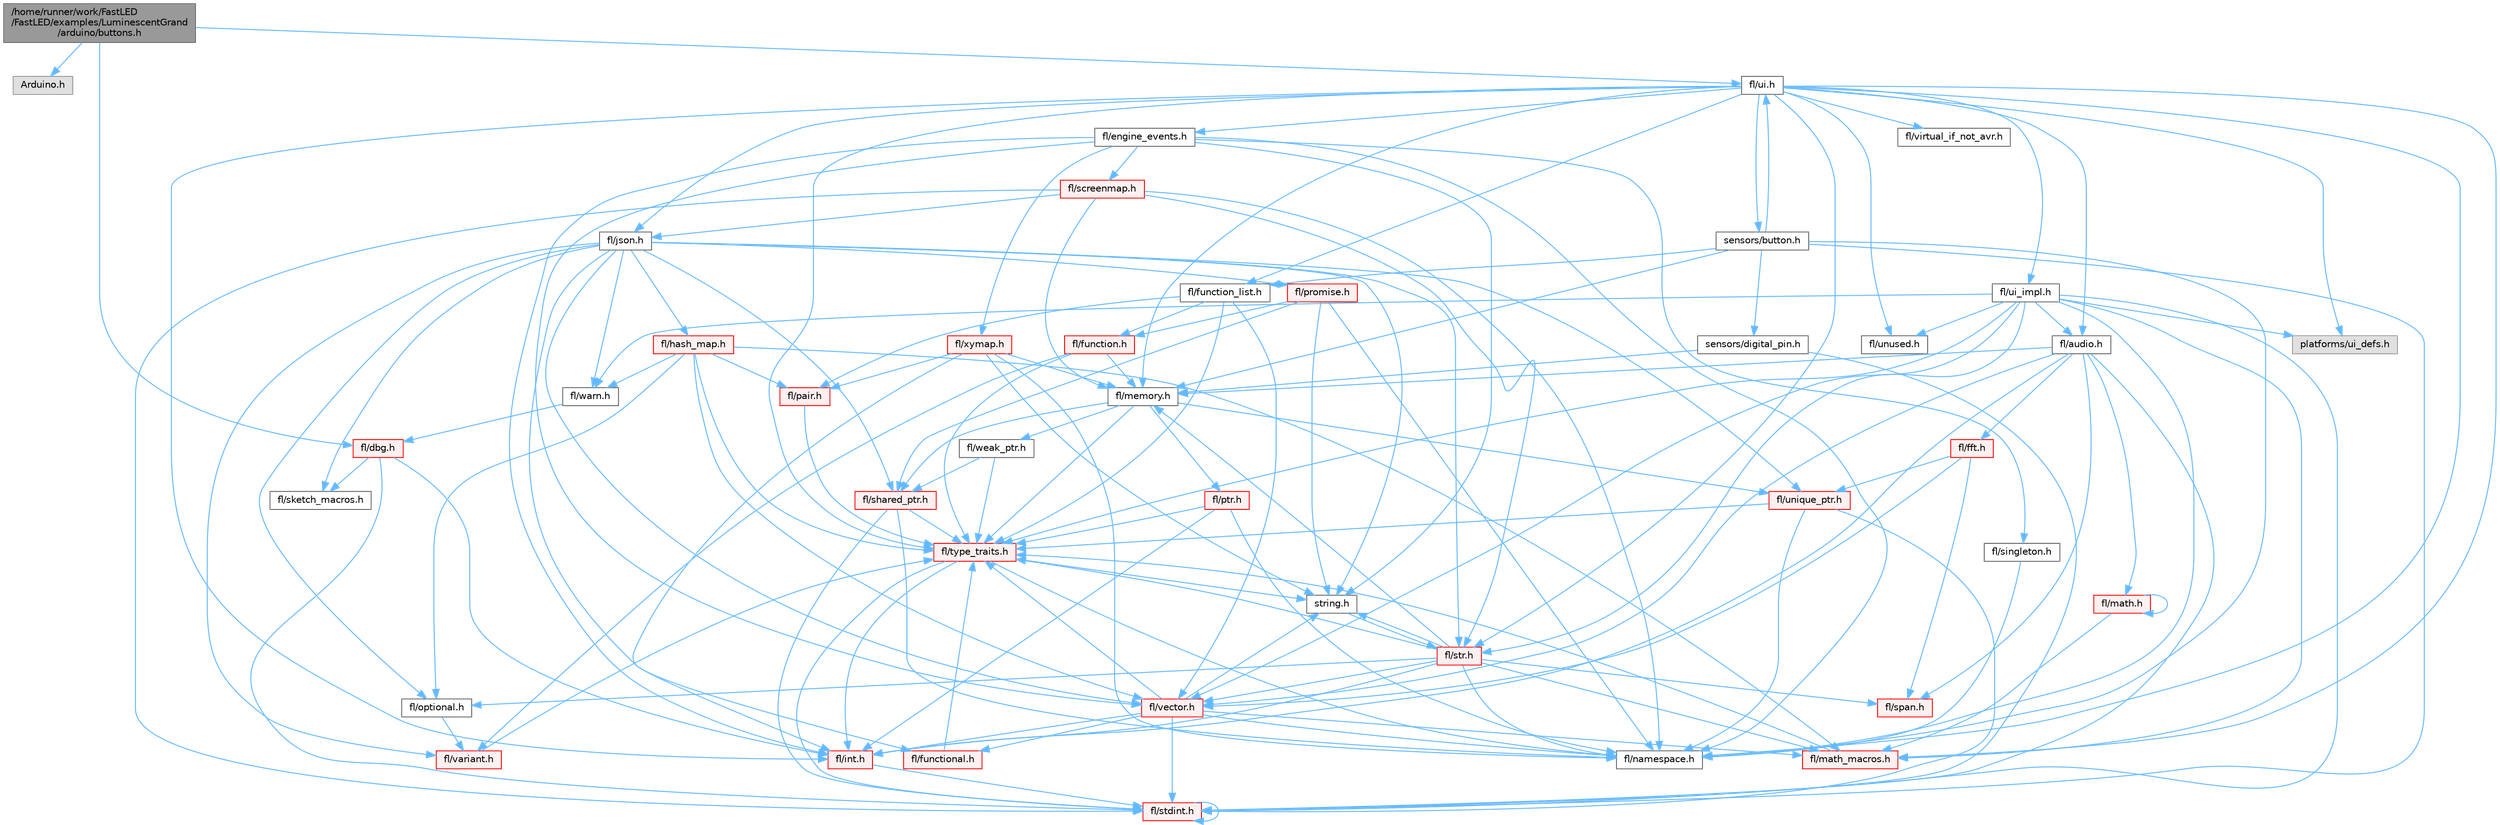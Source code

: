 digraph "/home/runner/work/FastLED/FastLED/examples/LuminescentGrand/arduino/buttons.h"
{
 // INTERACTIVE_SVG=YES
 // LATEX_PDF_SIZE
  bgcolor="transparent";
  edge [fontname=Helvetica,fontsize=10,labelfontname=Helvetica,labelfontsize=10];
  node [fontname=Helvetica,fontsize=10,shape=box,height=0.2,width=0.4];
  Node1 [id="Node000001",label="/home/runner/work/FastLED\l/FastLED/examples/LuminescentGrand\l/arduino/buttons.h",height=0.2,width=0.4,color="gray40", fillcolor="grey60", style="filled", fontcolor="black",tooltip=" "];
  Node1 -> Node2 [id="edge1_Node000001_Node000002",color="steelblue1",style="solid",tooltip=" "];
  Node2 [id="Node000002",label="Arduino.h",height=0.2,width=0.4,color="grey60", fillcolor="#E0E0E0", style="filled",tooltip=" "];
  Node1 -> Node3 [id="edge2_Node000001_Node000003",color="steelblue1",style="solid",tooltip=" "];
  Node3 [id="Node000003",label="fl/ui.h",height=0.2,width=0.4,color="grey40", fillcolor="white", style="filled",URL="$d9/d3b/ui_8h.html",tooltip=" "];
  Node3 -> Node4 [id="edge3_Node000003_Node000004",color="steelblue1",style="solid",tooltip=" "];
  Node4 [id="Node000004",label="fl/namespace.h",height=0.2,width=0.4,color="grey40", fillcolor="white", style="filled",URL="$df/d2a/namespace_8h.html",tooltip="Implements the FastLED namespace macros."];
  Node3 -> Node5 [id="edge4_Node000003_Node000005",color="steelblue1",style="solid",tooltip=" "];
  Node5 [id="Node000005",label="fl/memory.h",height=0.2,width=0.4,color="grey40", fillcolor="white", style="filled",URL="$dc/d18/memory_8h.html",tooltip=" "];
  Node5 -> Node6 [id="edge5_Node000005_Node000006",color="steelblue1",style="solid",tooltip=" "];
  Node6 [id="Node000006",label="fl/ptr.h",height=0.2,width=0.4,color="red", fillcolor="#FFF0F0", style="filled",URL="$dd/d98/ptr_8h.html",tooltip=" "];
  Node6 -> Node4 [id="edge6_Node000006_Node000004",color="steelblue1",style="solid",tooltip=" "];
  Node6 -> Node9 [id="edge7_Node000006_Node000009",color="steelblue1",style="solid",tooltip=" "];
  Node9 [id="Node000009",label="fl/type_traits.h",height=0.2,width=0.4,color="red", fillcolor="#FFF0F0", style="filled",URL="$df/d63/type__traits_8h.html",tooltip=" "];
  Node9 -> Node10 [id="edge8_Node000009_Node000010",color="steelblue1",style="solid",tooltip=" "];
  Node10 [id="Node000010",label="string.h",height=0.2,width=0.4,color="grey40", fillcolor="white", style="filled",URL="$da/d66/string_8h.html",tooltip=" "];
  Node10 -> Node11 [id="edge9_Node000010_Node000011",color="steelblue1",style="solid",tooltip=" "];
  Node11 [id="Node000011",label="fl/str.h",height=0.2,width=0.4,color="red", fillcolor="#FFF0F0", style="filled",URL="$d1/d93/str_8h.html",tooltip=" "];
  Node11 -> Node12 [id="edge10_Node000011_Node000012",color="steelblue1",style="solid",tooltip=" "];
  Node12 [id="Node000012",label="fl/int.h",height=0.2,width=0.4,color="red", fillcolor="#FFF0F0", style="filled",URL="$d3/d7e/int_8h.html",tooltip=" "];
  Node12 -> Node13 [id="edge11_Node000012_Node000013",color="steelblue1",style="solid",tooltip=" "];
  Node13 [id="Node000013",label="fl/stdint.h",height=0.2,width=0.4,color="red", fillcolor="#FFF0F0", style="filled",URL="$df/dd8/stdint_8h.html",tooltip=" "];
  Node13 -> Node13 [id="edge12_Node000013_Node000013",color="steelblue1",style="solid",tooltip=" "];
  Node11 -> Node10 [id="edge13_Node000011_Node000010",color="steelblue1",style="solid",tooltip=" "];
  Node11 -> Node21 [id="edge14_Node000011_Node000021",color="steelblue1",style="solid",tooltip=" "];
  Node21 [id="Node000021",label="fl/math_macros.h",height=0.2,width=0.4,color="red", fillcolor="#FFF0F0", style="filled",URL="$d8/db8/math__macros_8h.html",tooltip=" "];
  Node21 -> Node9 [id="edge15_Node000021_Node000009",color="steelblue1",style="solid",tooltip=" "];
  Node11 -> Node4 [id="edge16_Node000011_Node000004",color="steelblue1",style="solid",tooltip=" "];
  Node11 -> Node5 [id="edge17_Node000011_Node000005",color="steelblue1",style="solid",tooltip=" "];
  Node11 -> Node24 [id="edge18_Node000011_Node000024",color="steelblue1",style="solid",tooltip=" "];
  Node24 [id="Node000024",label="fl/optional.h",height=0.2,width=0.4,color="grey40", fillcolor="white", style="filled",URL="$dc/d62/optional_8h.html",tooltip=" "];
  Node24 -> Node25 [id="edge19_Node000024_Node000025",color="steelblue1",style="solid",tooltip=" "];
  Node25 [id="Node000025",label="fl/variant.h",height=0.2,width=0.4,color="red", fillcolor="#FFF0F0", style="filled",URL="$d6/d10/variant_8h.html",tooltip=" "];
  Node25 -> Node9 [id="edge20_Node000025_Node000009",color="steelblue1",style="solid",tooltip=" "];
  Node11 -> Node9 [id="edge21_Node000011_Node000009",color="steelblue1",style="solid",tooltip=" "];
  Node11 -> Node28 [id="edge22_Node000011_Node000028",color="steelblue1",style="solid",tooltip=" "];
  Node28 [id="Node000028",label="fl/vector.h",height=0.2,width=0.4,color="red", fillcolor="#FFF0F0", style="filled",URL="$d6/d68/vector_8h.html",tooltip=" "];
  Node28 -> Node13 [id="edge23_Node000028_Node000013",color="steelblue1",style="solid",tooltip=" "];
  Node28 -> Node12 [id="edge24_Node000028_Node000012",color="steelblue1",style="solid",tooltip=" "];
  Node28 -> Node10 [id="edge25_Node000028_Node000010",color="steelblue1",style="solid",tooltip=" "];
  Node28 -> Node29 [id="edge26_Node000028_Node000029",color="steelblue1",style="solid",tooltip=" "];
  Node29 [id="Node000029",label="fl/functional.h",height=0.2,width=0.4,color="red", fillcolor="#FFF0F0", style="filled",URL="$d8/dea/functional_8h.html",tooltip=" "];
  Node29 -> Node9 [id="edge27_Node000029_Node000009",color="steelblue1",style="solid",tooltip=" "];
  Node28 -> Node21 [id="edge28_Node000028_Node000021",color="steelblue1",style="solid",tooltip=" "];
  Node28 -> Node4 [id="edge29_Node000028_Node000004",color="steelblue1",style="solid",tooltip=" "];
  Node28 -> Node9 [id="edge30_Node000028_Node000009",color="steelblue1",style="solid",tooltip=" "];
  Node11 -> Node41 [id="edge31_Node000011_Node000041",color="steelblue1",style="solid",tooltip=" "];
  Node41 [id="Node000041",label="fl/span.h",height=0.2,width=0.4,color="red", fillcolor="#FFF0F0", style="filled",URL="$d4/d7a/span_8h.html",tooltip=" "];
  Node9 -> Node13 [id="edge32_Node000009_Node000013",color="steelblue1",style="solid",tooltip=" "];
  Node9 -> Node4 [id="edge33_Node000009_Node000004",color="steelblue1",style="solid",tooltip=" "];
  Node9 -> Node12 [id="edge34_Node000009_Node000012",color="steelblue1",style="solid",tooltip=" "];
  Node6 -> Node12 [id="edge35_Node000006_Node000012",color="steelblue1",style="solid",tooltip=" "];
  Node5 -> Node48 [id="edge36_Node000005_Node000048",color="steelblue1",style="solid",tooltip=" "];
  Node48 [id="Node000048",label="fl/shared_ptr.h",height=0.2,width=0.4,color="red", fillcolor="#FFF0F0", style="filled",URL="$df/d6a/shared__ptr_8h.html",tooltip=" "];
  Node48 -> Node4 [id="edge37_Node000048_Node000004",color="steelblue1",style="solid",tooltip=" "];
  Node48 -> Node9 [id="edge38_Node000048_Node000009",color="steelblue1",style="solid",tooltip=" "];
  Node48 -> Node13 [id="edge39_Node000048_Node000013",color="steelblue1",style="solid",tooltip=" "];
  Node5 -> Node51 [id="edge40_Node000005_Node000051",color="steelblue1",style="solid",tooltip=" "];
  Node51 [id="Node000051",label="fl/weak_ptr.h",height=0.2,width=0.4,color="grey40", fillcolor="white", style="filled",URL="$dc/db4/weak__ptr_8h.html",tooltip=" "];
  Node51 -> Node48 [id="edge41_Node000051_Node000048",color="steelblue1",style="solid",tooltip=" "];
  Node51 -> Node9 [id="edge42_Node000051_Node000009",color="steelblue1",style="solid",tooltip=" "];
  Node5 -> Node8 [id="edge43_Node000005_Node000008",color="steelblue1",style="solid",tooltip=" "];
  Node8 [id="Node000008",label="fl/unique_ptr.h",height=0.2,width=0.4,color="red", fillcolor="#FFF0F0", style="filled",URL="$da/d4b/unique__ptr_8h.html",tooltip=" "];
  Node8 -> Node4 [id="edge44_Node000008_Node000004",color="steelblue1",style="solid",tooltip=" "];
  Node8 -> Node9 [id="edge45_Node000008_Node000009",color="steelblue1",style="solid",tooltip=" "];
  Node8 -> Node13 [id="edge46_Node000008_Node000013",color="steelblue1",style="solid",tooltip=" "];
  Node5 -> Node9 [id="edge47_Node000005_Node000009",color="steelblue1",style="solid",tooltip=" "];
  Node3 -> Node52 [id="edge48_Node000003_Node000052",color="steelblue1",style="solid",tooltip=" "];
  Node52 [id="Node000052",label="fl/json.h",height=0.2,width=0.4,color="grey40", fillcolor="white", style="filled",URL="$d7/d91/fl_2json_8h.html",tooltip="FastLED's Elegant JSON Library: fl::Json"];
  Node52 -> Node10 [id="edge49_Node000052_Node000010",color="steelblue1",style="solid",tooltip=" "];
  Node52 -> Node28 [id="edge50_Node000052_Node000028",color="steelblue1",style="solid",tooltip=" "];
  Node52 -> Node53 [id="edge51_Node000052_Node000053",color="steelblue1",style="solid",tooltip=" "];
  Node53 [id="Node000053",label="fl/hash_map.h",height=0.2,width=0.4,color="red", fillcolor="#FFF0F0", style="filled",URL="$d6/d13/hash__map_8h.html",tooltip=" "];
  Node53 -> Node24 [id="edge52_Node000053_Node000024",color="steelblue1",style="solid",tooltip=" "];
  Node53 -> Node57 [id="edge53_Node000053_Node000057",color="steelblue1",style="solid",tooltip=" "];
  Node57 [id="Node000057",label="fl/pair.h",height=0.2,width=0.4,color="red", fillcolor="#FFF0F0", style="filled",URL="$d3/d41/pair_8h.html",tooltip=" "];
  Node57 -> Node9 [id="edge54_Node000057_Node000009",color="steelblue1",style="solid",tooltip=" "];
  Node53 -> Node9 [id="edge55_Node000053_Node000009",color="steelblue1",style="solid",tooltip=" "];
  Node53 -> Node28 [id="edge56_Node000053_Node000028",color="steelblue1",style="solid",tooltip=" "];
  Node53 -> Node58 [id="edge57_Node000053_Node000058",color="steelblue1",style="solid",tooltip=" "];
  Node58 [id="Node000058",label="fl/warn.h",height=0.2,width=0.4,color="grey40", fillcolor="white", style="filled",URL="$de/d77/warn_8h.html",tooltip=" "];
  Node58 -> Node59 [id="edge58_Node000058_Node000059",color="steelblue1",style="solid",tooltip=" "];
  Node59 [id="Node000059",label="fl/dbg.h",height=0.2,width=0.4,color="red", fillcolor="#FFF0F0", style="filled",URL="$d6/d01/dbg_8h.html",tooltip=" "];
  Node59 -> Node69 [id="edge59_Node000059_Node000069",color="steelblue1",style="solid",tooltip=" "];
  Node69 [id="Node000069",label="fl/sketch_macros.h",height=0.2,width=0.4,color="grey40", fillcolor="white", style="filled",URL="$d1/dbc/sketch__macros_8h.html",tooltip=" "];
  Node59 -> Node12 [id="edge60_Node000059_Node000012",color="steelblue1",style="solid",tooltip=" "];
  Node59 -> Node13 [id="edge61_Node000059_Node000013",color="steelblue1",style="solid",tooltip=" "];
  Node53 -> Node21 [id="edge62_Node000053_Node000021",color="steelblue1",style="solid",tooltip=" "];
  Node52 -> Node25 [id="edge63_Node000052_Node000025",color="steelblue1",style="solid",tooltip=" "];
  Node52 -> Node24 [id="edge64_Node000052_Node000024",color="steelblue1",style="solid",tooltip=" "];
  Node52 -> Node8 [id="edge65_Node000052_Node000008",color="steelblue1",style="solid",tooltip=" "];
  Node52 -> Node48 [id="edge66_Node000052_Node000048",color="steelblue1",style="solid",tooltip=" "];
  Node52 -> Node29 [id="edge67_Node000052_Node000029",color="steelblue1",style="solid",tooltip=" "];
  Node52 -> Node11 [id="edge68_Node000052_Node000011",color="steelblue1",style="solid",tooltip=" "];
  Node52 -> Node70 [id="edge69_Node000052_Node000070",color="steelblue1",style="solid",tooltip=" "];
  Node70 [id="Node000070",label="fl/promise.h",height=0.2,width=0.4,color="red", fillcolor="#FFF0F0", style="filled",URL="$d6/d17/promise_8h.html",tooltip="Promise-based fluent API for FastLED - standalone async primitives."];
  Node70 -> Node4 [id="edge70_Node000070_Node000004",color="steelblue1",style="solid",tooltip=" "];
  Node70 -> Node71 [id="edge71_Node000070_Node000071",color="steelblue1",style="solid",tooltip=" "];
  Node71 [id="Node000071",label="fl/function.h",height=0.2,width=0.4,color="red", fillcolor="#FFF0F0", style="filled",URL="$dd/d67/function_8h.html",tooltip=" "];
  Node71 -> Node5 [id="edge72_Node000071_Node000005",color="steelblue1",style="solid",tooltip=" "];
  Node71 -> Node9 [id="edge73_Node000071_Node000009",color="steelblue1",style="solid",tooltip=" "];
  Node71 -> Node25 [id="edge74_Node000071_Node000025",color="steelblue1",style="solid",tooltip=" "];
  Node70 -> Node10 [id="edge75_Node000070_Node000010",color="steelblue1",style="solid",tooltip=" "];
  Node70 -> Node48 [id="edge76_Node000070_Node000048",color="steelblue1",style="solid",tooltip=" "];
  Node52 -> Node58 [id="edge77_Node000052_Node000058",color="steelblue1",style="solid",tooltip=" "];
  Node52 -> Node69 [id="edge78_Node000052_Node000069",color="steelblue1",style="solid",tooltip=" "];
  Node3 -> Node11 [id="edge79_Node000003_Node000011",color="steelblue1",style="solid",tooltip=" "];
  Node3 -> Node12 [id="edge80_Node000003_Node000012",color="steelblue1",style="solid",tooltip=" "];
  Node3 -> Node72 [id="edge81_Node000003_Node000072",color="steelblue1",style="solid",tooltip=" "];
  Node72 [id="Node000072",label="fl/audio.h",height=0.2,width=0.4,color="grey40", fillcolor="white", style="filled",URL="$da/d09/audio_8h.html",tooltip=" "];
  Node72 -> Node73 [id="edge82_Node000072_Node000073",color="steelblue1",style="solid",tooltip=" "];
  Node73 [id="Node000073",label="fl/fft.h",height=0.2,width=0.4,color="red", fillcolor="#FFF0F0", style="filled",URL="$d7/d76/fft_8h.html",tooltip=" "];
  Node73 -> Node8 [id="edge83_Node000073_Node000008",color="steelblue1",style="solid",tooltip=" "];
  Node73 -> Node41 [id="edge84_Node000073_Node000041",color="steelblue1",style="solid",tooltip=" "];
  Node73 -> Node28 [id="edge85_Node000073_Node000028",color="steelblue1",style="solid",tooltip=" "];
  Node72 -> Node17 [id="edge86_Node000072_Node000017",color="steelblue1",style="solid",tooltip=" "];
  Node17 [id="Node000017",label="fl/math.h",height=0.2,width=0.4,color="red", fillcolor="#FFF0F0", style="filled",URL="$df/db1/math_8h.html",tooltip=" "];
  Node17 -> Node17 [id="edge87_Node000017_Node000017",color="steelblue1",style="solid",tooltip=" "];
  Node17 -> Node21 [id="edge88_Node000017_Node000021",color="steelblue1",style="solid",tooltip=" "];
  Node72 -> Node5 [id="edge89_Node000072_Node000005",color="steelblue1",style="solid",tooltip=" "];
  Node72 -> Node41 [id="edge90_Node000072_Node000041",color="steelblue1",style="solid",tooltip=" "];
  Node72 -> Node28 [id="edge91_Node000072_Node000028",color="steelblue1",style="solid",tooltip=" "];
  Node72 -> Node12 [id="edge92_Node000072_Node000012",color="steelblue1",style="solid",tooltip=" "];
  Node72 -> Node13 [id="edge93_Node000072_Node000013",color="steelblue1",style="solid",tooltip=" "];
  Node3 -> Node74 [id="edge94_Node000003_Node000074",color="steelblue1",style="solid",tooltip=" "];
  Node74 [id="Node000074",label="fl/engine_events.h",height=0.2,width=0.4,color="grey40", fillcolor="white", style="filled",URL="$db/dc0/engine__events_8h.html",tooltip=" "];
  Node74 -> Node4 [id="edge95_Node000074_Node000004",color="steelblue1",style="solid",tooltip=" "];
  Node74 -> Node75 [id="edge96_Node000074_Node000075",color="steelblue1",style="solid",tooltip=" "];
  Node75 [id="Node000075",label="fl/screenmap.h",height=0.2,width=0.4,color="red", fillcolor="#FFF0F0", style="filled",URL="$d7/d97/screenmap_8h.html",tooltip=" "];
  Node75 -> Node13 [id="edge97_Node000075_Node000013",color="steelblue1",style="solid",tooltip=" "];
  Node75 -> Node5 [id="edge98_Node000075_Node000005",color="steelblue1",style="solid",tooltip=" "];
  Node75 -> Node4 [id="edge99_Node000075_Node000004",color="steelblue1",style="solid",tooltip=" "];
  Node75 -> Node11 [id="edge100_Node000075_Node000011",color="steelblue1",style="solid",tooltip=" "];
  Node75 -> Node52 [id="edge101_Node000075_Node000052",color="steelblue1",style="solid",tooltip=" "];
  Node74 -> Node84 [id="edge102_Node000074_Node000084",color="steelblue1",style="solid",tooltip=" "];
  Node84 [id="Node000084",label="fl/singleton.h",height=0.2,width=0.4,color="grey40", fillcolor="white", style="filled",URL="$d4/d0b/singleton_8h.html",tooltip=" "];
  Node84 -> Node4 [id="edge103_Node000084_Node000004",color="steelblue1",style="solid",tooltip=" "];
  Node74 -> Node28 [id="edge104_Node000074_Node000028",color="steelblue1",style="solid",tooltip=" "];
  Node74 -> Node85 [id="edge105_Node000074_Node000085",color="steelblue1",style="solid",tooltip=" "];
  Node85 [id="Node000085",label="fl/xymap.h",height=0.2,width=0.4,color="red", fillcolor="#FFF0F0", style="filled",URL="$da/d61/xymap_8h.html",tooltip=" "];
  Node85 -> Node12 [id="edge106_Node000085_Node000012",color="steelblue1",style="solid",tooltip=" "];
  Node85 -> Node4 [id="edge107_Node000085_Node000004",color="steelblue1",style="solid",tooltip=" "];
  Node85 -> Node57 [id="edge108_Node000085_Node000057",color="steelblue1",style="solid",tooltip=" "];
  Node85 -> Node10 [id="edge109_Node000085_Node000010",color="steelblue1",style="solid",tooltip=" "];
  Node85 -> Node5 [id="edge110_Node000085_Node000005",color="steelblue1",style="solid",tooltip=" "];
  Node74 -> Node10 [id="edge111_Node000074_Node000010",color="steelblue1",style="solid",tooltip=" "];
  Node74 -> Node12 [id="edge112_Node000074_Node000012",color="steelblue1",style="solid",tooltip=" "];
  Node3 -> Node87 [id="edge113_Node000003_Node000087",color="steelblue1",style="solid",tooltip=" "];
  Node87 [id="Node000087",label="fl/function_list.h",height=0.2,width=0.4,color="grey40", fillcolor="white", style="filled",URL="$d0/d64/function__list_8h.html",tooltip=" "];
  Node87 -> Node71 [id="edge114_Node000087_Node000071",color="steelblue1",style="solid",tooltip=" "];
  Node87 -> Node57 [id="edge115_Node000087_Node000057",color="steelblue1",style="solid",tooltip=" "];
  Node87 -> Node28 [id="edge116_Node000087_Node000028",color="steelblue1",style="solid",tooltip=" "];
  Node87 -> Node9 [id="edge117_Node000087_Node000009",color="steelblue1",style="solid",tooltip=" "];
  Node3 -> Node21 [id="edge118_Node000003_Node000021",color="steelblue1",style="solid",tooltip=" "];
  Node3 -> Node9 [id="edge119_Node000003_Node000009",color="steelblue1",style="solid",tooltip=" "];
  Node3 -> Node88 [id="edge120_Node000003_Node000088",color="steelblue1",style="solid",tooltip=" "];
  Node88 [id="Node000088",label="fl/ui_impl.h",height=0.2,width=0.4,color="grey40", fillcolor="white", style="filled",URL="$d6/dc0/ui__impl_8h.html",tooltip=" "];
  Node88 -> Node13 [id="edge121_Node000088_Node000013",color="steelblue1",style="solid",tooltip=" "];
  Node88 -> Node72 [id="edge122_Node000088_Node000072",color="steelblue1",style="solid",tooltip=" "];
  Node88 -> Node21 [id="edge123_Node000088_Node000021",color="steelblue1",style="solid",tooltip=" "];
  Node88 -> Node4 [id="edge124_Node000088_Node000004",color="steelblue1",style="solid",tooltip=" "];
  Node88 -> Node11 [id="edge125_Node000088_Node000011",color="steelblue1",style="solid",tooltip=" "];
  Node88 -> Node9 [id="edge126_Node000088_Node000009",color="steelblue1",style="solid",tooltip=" "];
  Node88 -> Node37 [id="edge127_Node000088_Node000037",color="steelblue1",style="solid",tooltip=" "];
  Node37 [id="Node000037",label="fl/unused.h",height=0.2,width=0.4,color="grey40", fillcolor="white", style="filled",URL="$d8/d4b/unused_8h.html",tooltip=" "];
  Node88 -> Node28 [id="edge128_Node000088_Node000028",color="steelblue1",style="solid",tooltip=" "];
  Node88 -> Node58 [id="edge129_Node000088_Node000058",color="steelblue1",style="solid",tooltip=" "];
  Node88 -> Node89 [id="edge130_Node000088_Node000089",color="steelblue1",style="solid",tooltip=" "];
  Node89 [id="Node000089",label="platforms/ui_defs.h",height=0.2,width=0.4,color="grey60", fillcolor="#E0E0E0", style="filled",tooltip=" "];
  Node3 -> Node37 [id="edge131_Node000003_Node000037",color="steelblue1",style="solid",tooltip=" "];
  Node3 -> Node89 [id="edge132_Node000003_Node000089",color="steelblue1",style="solid",tooltip=" "];
  Node3 -> Node90 [id="edge133_Node000003_Node000090",color="steelblue1",style="solid",tooltip=" "];
  Node90 [id="Node000090",label="sensors/button.h",height=0.2,width=0.4,color="grey40", fillcolor="white", style="filled",URL="$d7/d0e/button_8h.html",tooltip=" "];
  Node90 -> Node13 [id="edge134_Node000090_Node000013",color="steelblue1",style="solid",tooltip=" "];
  Node90 -> Node87 [id="edge135_Node000090_Node000087",color="steelblue1",style="solid",tooltip=" "];
  Node90 -> Node4 [id="edge136_Node000090_Node000004",color="steelblue1",style="solid",tooltip=" "];
  Node90 -> Node5 [id="edge137_Node000090_Node000005",color="steelblue1",style="solid",tooltip=" "];
  Node90 -> Node3 [id="edge138_Node000090_Node000003",color="steelblue1",style="solid",tooltip=" "];
  Node90 -> Node91 [id="edge139_Node000090_Node000091",color="steelblue1",style="solid",tooltip=" "];
  Node91 [id="Node000091",label="sensors/digital_pin.h",height=0.2,width=0.4,color="grey40", fillcolor="white", style="filled",URL="$dd/d83/digital__pin_8h.html",tooltip=" "];
  Node91 -> Node13 [id="edge140_Node000091_Node000013",color="steelblue1",style="solid",tooltip=" "];
  Node91 -> Node5 [id="edge141_Node000091_Node000005",color="steelblue1",style="solid",tooltip=" "];
  Node3 -> Node92 [id="edge142_Node000003_Node000092",color="steelblue1",style="solid",tooltip=" "];
  Node92 [id="Node000092",label="fl/virtual_if_not_avr.h",height=0.2,width=0.4,color="grey40", fillcolor="white", style="filled",URL="$da/ddb/virtual__if__not__avr_8h.html",tooltip=" "];
  Node1 -> Node59 [id="edge143_Node000001_Node000059",color="steelblue1",style="solid",tooltip=" "];
}
